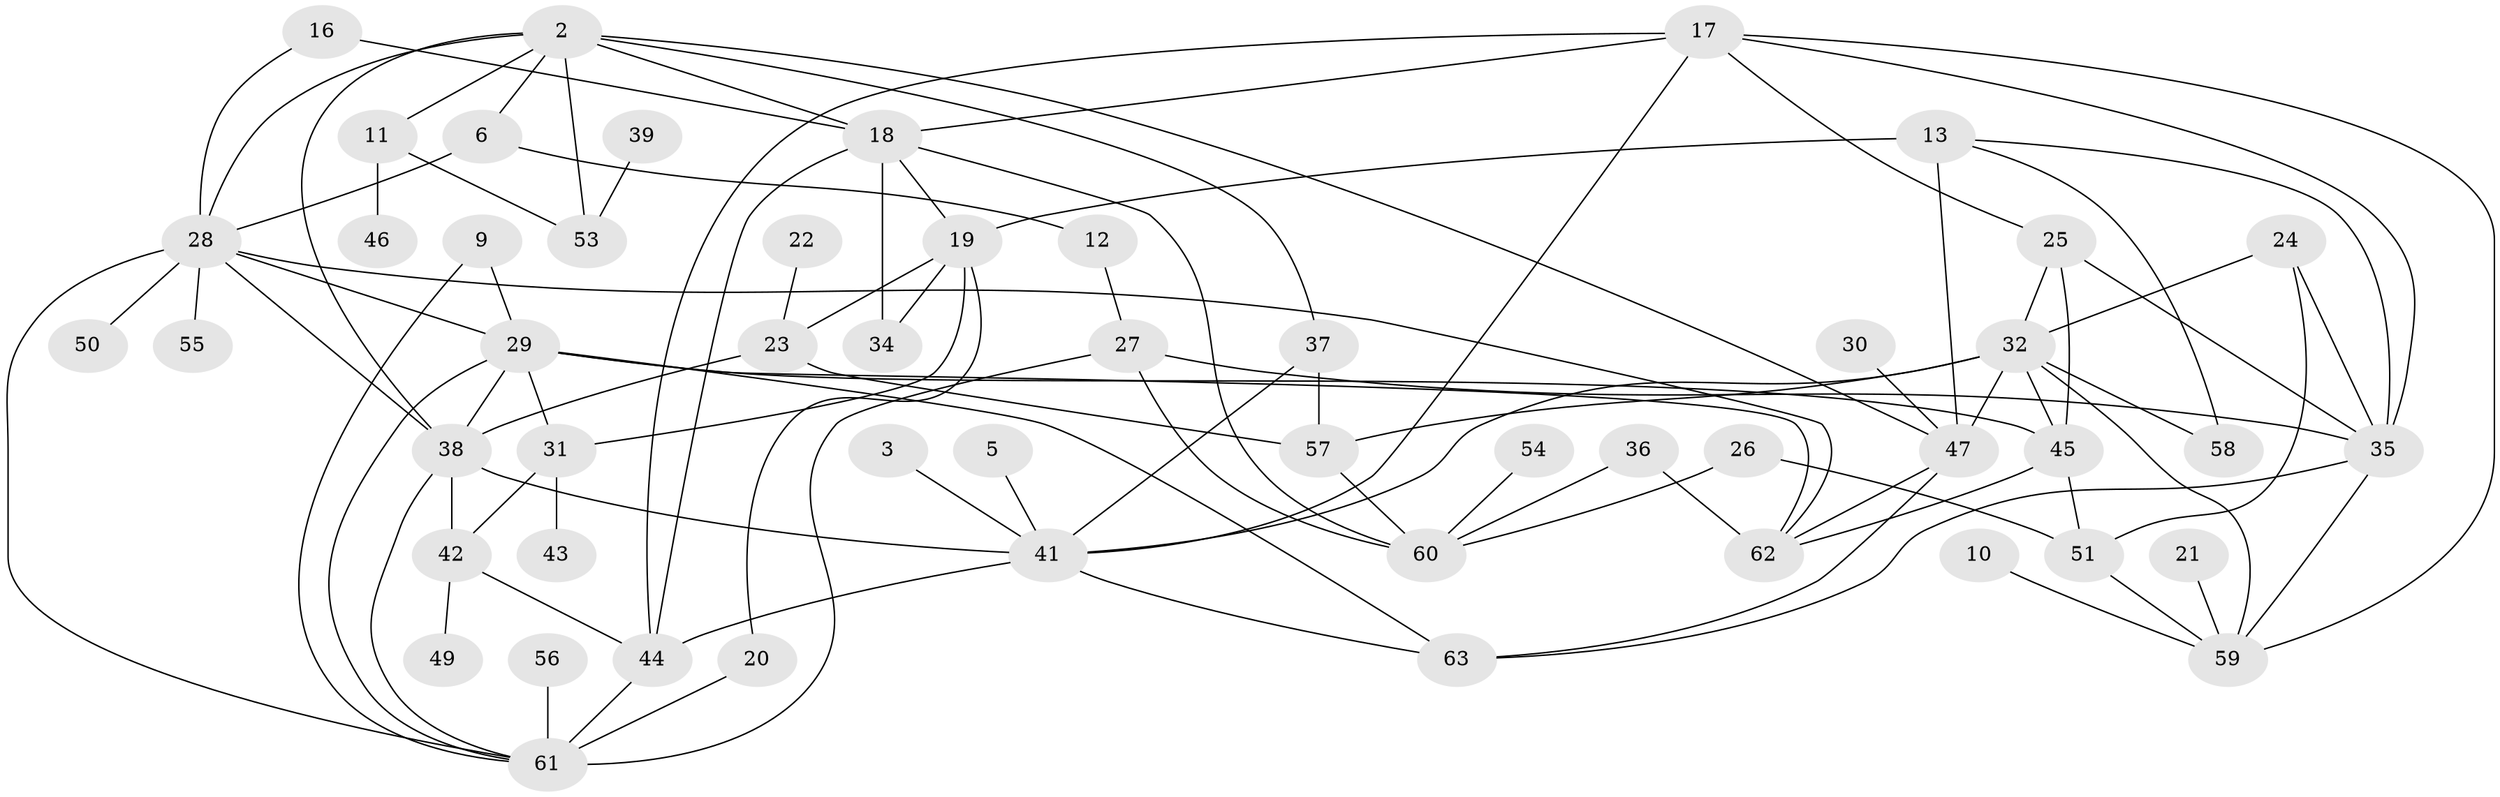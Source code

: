 // original degree distribution, {5: 0.07936507936507936, 4: 0.15873015873015872, 6: 0.031746031746031744, 3: 0.14285714285714285, 2: 0.29365079365079366, 1: 0.19047619047619047, 0: 0.07142857142857142, 8: 0.015873015873015872, 9: 0.007936507936507936, 7: 0.007936507936507936}
// Generated by graph-tools (version 1.1) at 2025/00/03/09/25 03:00:42]
// undirected, 53 vertices, 98 edges
graph export_dot {
graph [start="1"]
  node [color=gray90,style=filled];
  2;
  3;
  5;
  6;
  9;
  10;
  11;
  12;
  13;
  16;
  17;
  18;
  19;
  20;
  21;
  22;
  23;
  24;
  25;
  26;
  27;
  28;
  29;
  30;
  31;
  32;
  34;
  35;
  36;
  37;
  38;
  39;
  41;
  42;
  43;
  44;
  45;
  46;
  47;
  49;
  50;
  51;
  53;
  54;
  55;
  56;
  57;
  58;
  59;
  60;
  61;
  62;
  63;
  2 -- 6 [weight=1.0];
  2 -- 11 [weight=1.0];
  2 -- 18 [weight=1.0];
  2 -- 28 [weight=1.0];
  2 -- 37 [weight=1.0];
  2 -- 38 [weight=1.0];
  2 -- 47 [weight=1.0];
  2 -- 53 [weight=2.0];
  3 -- 41 [weight=1.0];
  5 -- 41 [weight=1.0];
  6 -- 12 [weight=1.0];
  6 -- 28 [weight=1.0];
  9 -- 29 [weight=1.0];
  9 -- 61 [weight=1.0];
  10 -- 59 [weight=1.0];
  11 -- 46 [weight=1.0];
  11 -- 53 [weight=1.0];
  12 -- 27 [weight=1.0];
  13 -- 19 [weight=2.0];
  13 -- 35 [weight=1.0];
  13 -- 47 [weight=1.0];
  13 -- 58 [weight=1.0];
  16 -- 18 [weight=1.0];
  16 -- 28 [weight=1.0];
  17 -- 18 [weight=1.0];
  17 -- 25 [weight=1.0];
  17 -- 35 [weight=1.0];
  17 -- 41 [weight=1.0];
  17 -- 44 [weight=1.0];
  17 -- 59 [weight=1.0];
  18 -- 19 [weight=1.0];
  18 -- 34 [weight=1.0];
  18 -- 44 [weight=1.0];
  18 -- 60 [weight=1.0];
  19 -- 20 [weight=1.0];
  19 -- 23 [weight=1.0];
  19 -- 31 [weight=1.0];
  19 -- 34 [weight=1.0];
  20 -- 61 [weight=1.0];
  21 -- 59 [weight=1.0];
  22 -- 23 [weight=1.0];
  23 -- 38 [weight=1.0];
  23 -- 57 [weight=1.0];
  24 -- 32 [weight=1.0];
  24 -- 35 [weight=1.0];
  24 -- 51 [weight=1.0];
  25 -- 32 [weight=1.0];
  25 -- 35 [weight=1.0];
  25 -- 45 [weight=1.0];
  26 -- 51 [weight=1.0];
  26 -- 60 [weight=1.0];
  27 -- 35 [weight=1.0];
  27 -- 60 [weight=1.0];
  27 -- 61 [weight=1.0];
  28 -- 29 [weight=1.0];
  28 -- 38 [weight=1.0];
  28 -- 50 [weight=1.0];
  28 -- 55 [weight=1.0];
  28 -- 61 [weight=2.0];
  28 -- 62 [weight=1.0];
  29 -- 31 [weight=1.0];
  29 -- 38 [weight=1.0];
  29 -- 45 [weight=1.0];
  29 -- 61 [weight=1.0];
  29 -- 62 [weight=1.0];
  29 -- 63 [weight=1.0];
  30 -- 47 [weight=1.0];
  31 -- 42 [weight=1.0];
  31 -- 43 [weight=1.0];
  32 -- 41 [weight=2.0];
  32 -- 45 [weight=1.0];
  32 -- 47 [weight=1.0];
  32 -- 57 [weight=1.0];
  32 -- 58 [weight=1.0];
  32 -- 59 [weight=1.0];
  35 -- 59 [weight=1.0];
  35 -- 63 [weight=1.0];
  36 -- 60 [weight=1.0];
  36 -- 62 [weight=1.0];
  37 -- 41 [weight=1.0];
  37 -- 57 [weight=1.0];
  38 -- 41 [weight=1.0];
  38 -- 42 [weight=1.0];
  38 -- 61 [weight=1.0];
  39 -- 53 [weight=1.0];
  41 -- 44 [weight=1.0];
  41 -- 63 [weight=1.0];
  42 -- 44 [weight=1.0];
  42 -- 49 [weight=1.0];
  44 -- 61 [weight=3.0];
  45 -- 51 [weight=1.0];
  45 -- 62 [weight=1.0];
  47 -- 62 [weight=1.0];
  47 -- 63 [weight=1.0];
  51 -- 59 [weight=1.0];
  54 -- 60 [weight=1.0];
  56 -- 61 [weight=1.0];
  57 -- 60 [weight=1.0];
}
